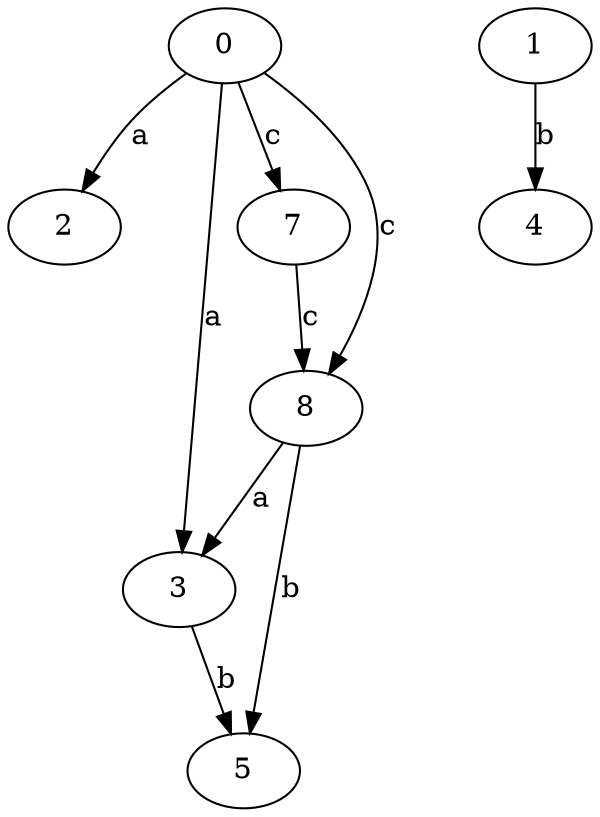 strict digraph  {
0;
1;
2;
3;
4;
5;
7;
8;
0 -> 2  [label=a];
0 -> 3  [label=a];
0 -> 7  [label=c];
0 -> 8  [label=c];
1 -> 4  [label=b];
3 -> 5  [label=b];
7 -> 8  [label=c];
8 -> 3  [label=a];
8 -> 5  [label=b];
}
